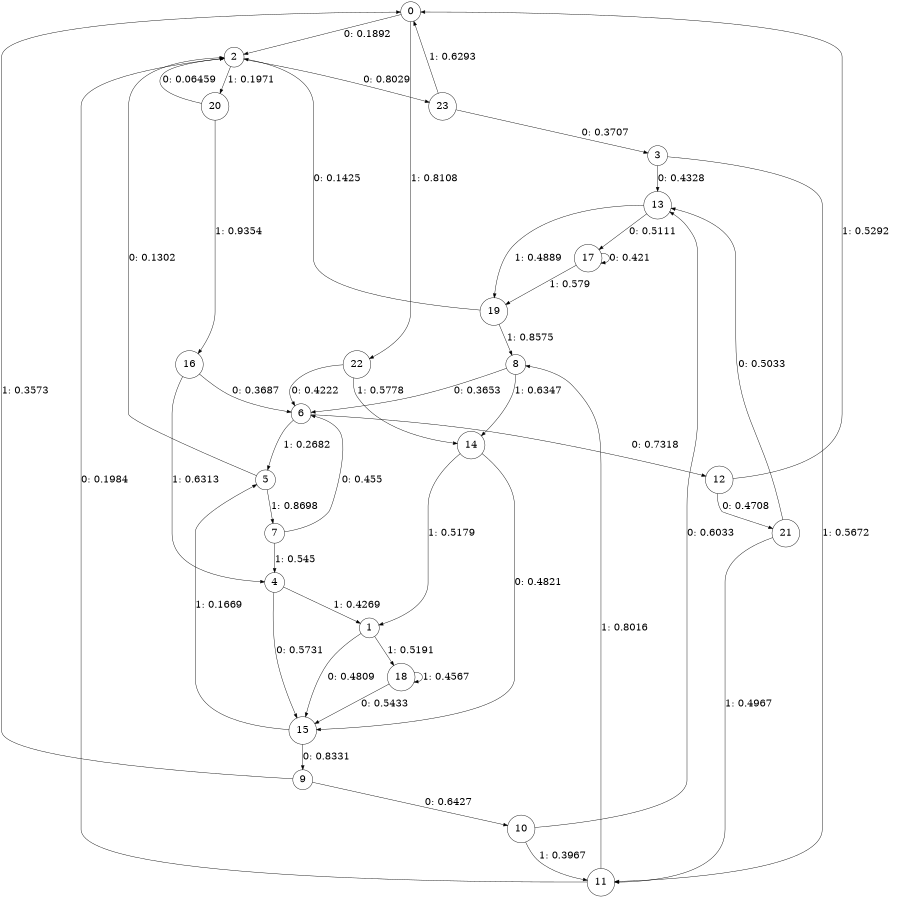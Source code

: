 digraph "ch2faceL6" {
size = "6,8.5";
ratio = "fill";
node [shape = circle];
node [fontsize = 24];
edge [fontsize = 24];
0 -> 2 [label = "0: 0.1892   "];
0 -> 22 [label = "1: 0.8108   "];
1 -> 15 [label = "0: 0.4809   "];
1 -> 18 [label = "1: 0.5191   "];
2 -> 23 [label = "0: 0.8029   "];
2 -> 20 [label = "1: 0.1971   "];
3 -> 13 [label = "0: 0.4328   "];
3 -> 11 [label = "1: 0.5672   "];
4 -> 15 [label = "0: 0.5731   "];
4 -> 1 [label = "1: 0.4269   "];
5 -> 2 [label = "0: 0.1302   "];
5 -> 7 [label = "1: 0.8698   "];
6 -> 12 [label = "0: 0.7318   "];
6 -> 5 [label = "1: 0.2682   "];
7 -> 6 [label = "0: 0.455    "];
7 -> 4 [label = "1: 0.545    "];
8 -> 6 [label = "0: 0.3653   "];
8 -> 14 [label = "1: 0.6347   "];
9 -> 10 [label = "0: 0.6427   "];
9 -> 0 [label = "1: 0.3573   "];
10 -> 13 [label = "0: 0.6033   "];
10 -> 11 [label = "1: 0.3967   "];
11 -> 2 [label = "0: 0.1984   "];
11 -> 8 [label = "1: 0.8016   "];
12 -> 21 [label = "0: 0.4708   "];
12 -> 0 [label = "1: 0.5292   "];
13 -> 17 [label = "0: 0.5111   "];
13 -> 19 [label = "1: 0.4889   "];
14 -> 15 [label = "0: 0.4821   "];
14 -> 1 [label = "1: 0.5179   "];
15 -> 9 [label = "0: 0.8331   "];
15 -> 5 [label = "1: 0.1669   "];
16 -> 6 [label = "0: 0.3687   "];
16 -> 4 [label = "1: 0.6313   "];
17 -> 17 [label = "0: 0.421    "];
17 -> 19 [label = "1: 0.579    "];
18 -> 15 [label = "0: 0.5433   "];
18 -> 18 [label = "1: 0.4567   "];
19 -> 2 [label = "0: 0.1425   "];
19 -> 8 [label = "1: 0.8575   "];
20 -> 2 [label = "0: 0.06459  "];
20 -> 16 [label = "1: 0.9354   "];
21 -> 13 [label = "0: 0.5033   "];
21 -> 11 [label = "1: 0.4967   "];
22 -> 6 [label = "0: 0.4222   "];
22 -> 14 [label = "1: 0.5778   "];
23 -> 3 [label = "0: 0.3707   "];
23 -> 0 [label = "1: 0.6293   "];
}